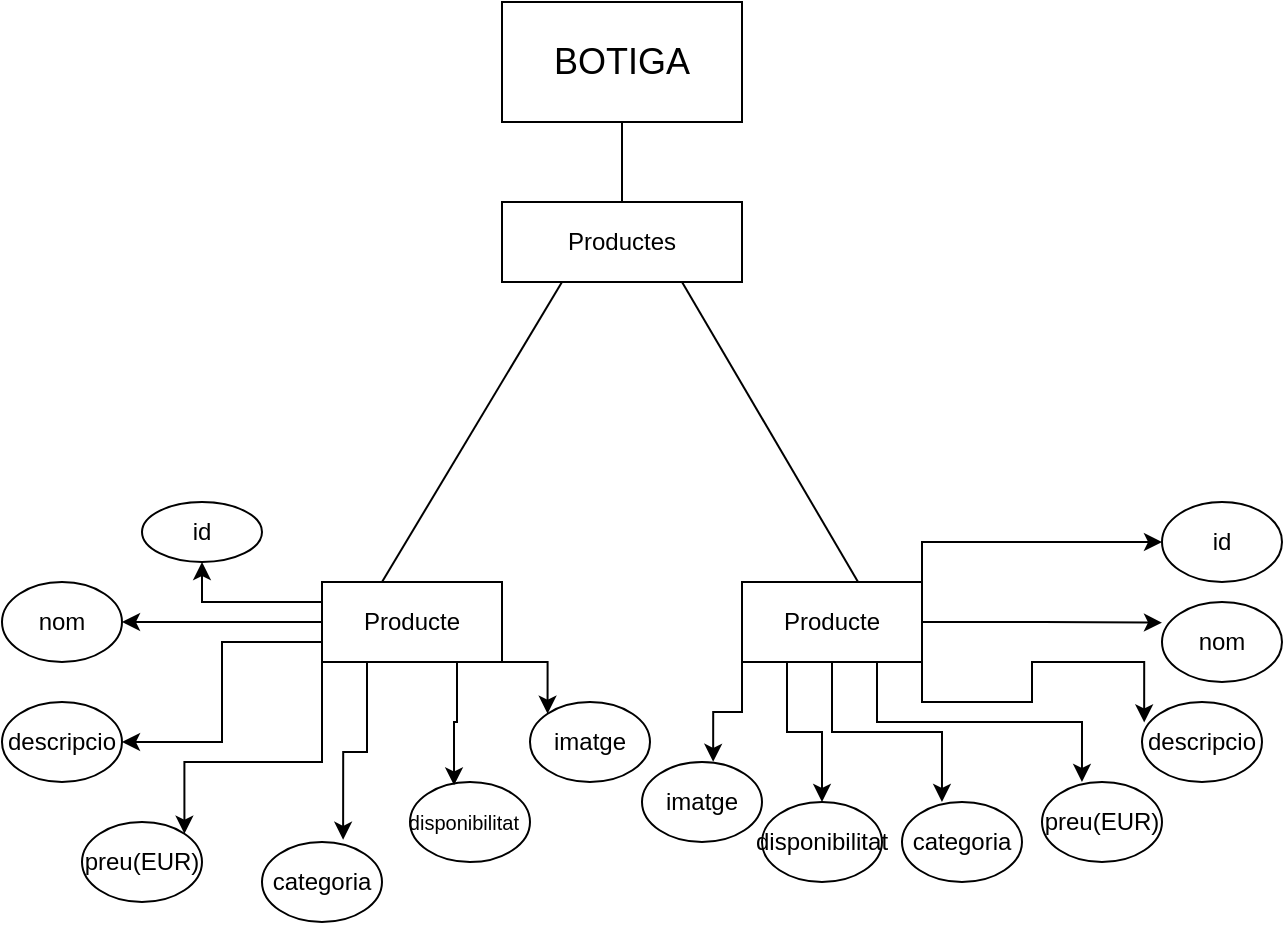 <mxfile version="25.0.3">
  <diagram name="Pàgina-1" id="hAaiWL8O3Lfu5CF8g0yK">
    <mxGraphModel grid="1" page="1" gridSize="10" guides="1" tooltips="1" connect="1" arrows="1" fold="1" pageScale="1" pageWidth="827" pageHeight="1169" math="0" shadow="0">
      <root>
        <mxCell id="0" />
        <mxCell id="1" parent="0" />
        <mxCell id="9uPXH_aq5Zh2jmq6GwF_-1" value="&lt;font style=&quot;font-size: 18px;&quot;&gt;BOTIGA&lt;/font&gt;" style="rounded=0;whiteSpace=wrap;html=1;" vertex="1" parent="1">
          <mxGeometry x="340" y="20" width="120" height="60" as="geometry" />
        </mxCell>
        <mxCell id="9uPXH_aq5Zh2jmq6GwF_-2" value="" style="endArrow=none;html=1;rounded=0;entryX=0.25;entryY=1;entryDx=0;entryDy=0;" edge="1" parent="1" target="9uPXH_aq5Zh2jmq6GwF_-7">
          <mxGeometry width="50" height="50" relative="1" as="geometry">
            <mxPoint x="280" y="310" as="sourcePoint" />
            <mxPoint x="370" y="220" as="targetPoint" />
          </mxGeometry>
        </mxCell>
        <mxCell id="9uPXH_aq5Zh2jmq6GwF_-3" value="" style="endArrow=none;html=1;rounded=0;entryX=0.75;entryY=1;entryDx=0;entryDy=0;" edge="1" parent="1" target="9uPXH_aq5Zh2jmq6GwF_-7">
          <mxGeometry width="50" height="50" relative="1" as="geometry">
            <mxPoint x="518.04" y="310" as="sourcePoint" />
            <mxPoint x="430.0" y="220.0" as="targetPoint" />
          </mxGeometry>
        </mxCell>
        <mxCell id="9uPXH_aq5Zh2jmq6GwF_-11" style="edgeStyle=orthogonalEdgeStyle;rounded=0;orthogonalLoop=1;jettySize=auto;html=1;exitX=0;exitY=0;exitDx=0;exitDy=0;entryX=0.5;entryY=1;entryDx=0;entryDy=0;" edge="1" parent="1" source="9uPXH_aq5Zh2jmq6GwF_-4" target="9uPXH_aq5Zh2jmq6GwF_-10">
          <mxGeometry relative="1" as="geometry">
            <Array as="points">
              <mxPoint x="250" y="320" />
              <mxPoint x="190" y="320" />
            </Array>
          </mxGeometry>
        </mxCell>
        <mxCell id="9uPXH_aq5Zh2jmq6GwF_-25" style="edgeStyle=orthogonalEdgeStyle;rounded=0;orthogonalLoop=1;jettySize=auto;html=1;exitX=0;exitY=0.5;exitDx=0;exitDy=0;entryX=1;entryY=0.5;entryDx=0;entryDy=0;" edge="1" parent="1" source="9uPXH_aq5Zh2jmq6GwF_-4" target="9uPXH_aq5Zh2jmq6GwF_-14">
          <mxGeometry relative="1" as="geometry" />
        </mxCell>
        <mxCell id="9uPXH_aq5Zh2jmq6GwF_-27" style="edgeStyle=orthogonalEdgeStyle;rounded=0;orthogonalLoop=1;jettySize=auto;html=1;exitX=0;exitY=0.75;exitDx=0;exitDy=0;entryX=1;entryY=0.5;entryDx=0;entryDy=0;" edge="1" parent="1" source="9uPXH_aq5Zh2jmq6GwF_-4" target="9uPXH_aq5Zh2jmq6GwF_-12">
          <mxGeometry relative="1" as="geometry" />
        </mxCell>
        <mxCell id="9uPXH_aq5Zh2jmq6GwF_-28" style="edgeStyle=orthogonalEdgeStyle;rounded=0;orthogonalLoop=1;jettySize=auto;html=1;exitX=0;exitY=1;exitDx=0;exitDy=0;entryX=1;entryY=0;entryDx=0;entryDy=0;" edge="1" parent="1" source="9uPXH_aq5Zh2jmq6GwF_-4" target="9uPXH_aq5Zh2jmq6GwF_-13">
          <mxGeometry relative="1" as="geometry">
            <Array as="points">
              <mxPoint x="250" y="400" />
              <mxPoint x="181" y="400" />
            </Array>
          </mxGeometry>
        </mxCell>
        <mxCell id="9uPXH_aq5Zh2jmq6GwF_-31" style="edgeStyle=orthogonalEdgeStyle;rounded=0;orthogonalLoop=1;jettySize=auto;html=1;exitX=1;exitY=1;exitDx=0;exitDy=0;entryX=0;entryY=0;entryDx=0;entryDy=0;" edge="1" parent="1" source="9uPXH_aq5Zh2jmq6GwF_-4" target="9uPXH_aq5Zh2jmq6GwF_-16">
          <mxGeometry relative="1" as="geometry" />
        </mxCell>
        <mxCell id="9uPXH_aq5Zh2jmq6GwF_-4" value="Producte" style="rounded=0;whiteSpace=wrap;html=1;" vertex="1" parent="1">
          <mxGeometry x="250" y="310" width="90" height="40" as="geometry" />
        </mxCell>
        <mxCell id="9uPXH_aq5Zh2jmq6GwF_-34" style="edgeStyle=orthogonalEdgeStyle;rounded=0;orthogonalLoop=1;jettySize=auto;html=1;exitX=0.25;exitY=1;exitDx=0;exitDy=0;entryX=0.5;entryY=0;entryDx=0;entryDy=0;" edge="1" parent="1" source="9uPXH_aq5Zh2jmq6GwF_-5" target="9uPXH_aq5Zh2jmq6GwF_-23">
          <mxGeometry relative="1" as="geometry" />
        </mxCell>
        <mxCell id="9uPXH_aq5Zh2jmq6GwF_-39" style="edgeStyle=orthogonalEdgeStyle;rounded=0;orthogonalLoop=1;jettySize=auto;html=1;exitX=1;exitY=0;exitDx=0;exitDy=0;entryX=0;entryY=0.5;entryDx=0;entryDy=0;" edge="1" parent="1" source="9uPXH_aq5Zh2jmq6GwF_-5" target="9uPXH_aq5Zh2jmq6GwF_-32">
          <mxGeometry relative="1" as="geometry" />
        </mxCell>
        <mxCell id="9uPXH_aq5Zh2jmq6GwF_-5" value="Producte" style="rounded=0;whiteSpace=wrap;html=1;" vertex="1" parent="1">
          <mxGeometry x="460" y="310" width="90" height="40" as="geometry" />
        </mxCell>
        <mxCell id="9uPXH_aq5Zh2jmq6GwF_-7" value="Productes" style="rounded=0;whiteSpace=wrap;html=1;" vertex="1" parent="1">
          <mxGeometry x="340" y="120" width="120" height="40" as="geometry" />
        </mxCell>
        <mxCell id="9uPXH_aq5Zh2jmq6GwF_-8" value="" style="endArrow=none;html=1;rounded=0;entryX=0.5;entryY=1;entryDx=0;entryDy=0;" edge="1" parent="1" target="9uPXH_aq5Zh2jmq6GwF_-1">
          <mxGeometry width="50" height="50" relative="1" as="geometry">
            <mxPoint x="400" y="120" as="sourcePoint" />
            <mxPoint x="399.5" y="80" as="targetPoint" />
          </mxGeometry>
        </mxCell>
        <mxCell id="9uPXH_aq5Zh2jmq6GwF_-10" value="id" style="ellipse;whiteSpace=wrap;html=1;" vertex="1" parent="1">
          <mxGeometry x="160" y="270" width="60" height="30" as="geometry" />
        </mxCell>
        <mxCell id="9uPXH_aq5Zh2jmq6GwF_-12" value="descripcio" style="ellipse;whiteSpace=wrap;html=1;" vertex="1" parent="1">
          <mxGeometry x="90" y="370" width="60" height="40" as="geometry" />
        </mxCell>
        <mxCell id="9uPXH_aq5Zh2jmq6GwF_-13" value="preu(EUR)" style="ellipse;whiteSpace=wrap;html=1;" vertex="1" parent="1">
          <mxGeometry x="130" y="430" width="60" height="40" as="geometry" />
        </mxCell>
        <mxCell id="9uPXH_aq5Zh2jmq6GwF_-14" value="nom" style="ellipse;whiteSpace=wrap;html=1;" vertex="1" parent="1">
          <mxGeometry x="90" y="310" width="60" height="40" as="geometry" />
        </mxCell>
        <mxCell id="9uPXH_aq5Zh2jmq6GwF_-15" value="categoria" style="ellipse;whiteSpace=wrap;html=1;" vertex="1" parent="1">
          <mxGeometry x="220" y="440" width="60" height="40" as="geometry" />
        </mxCell>
        <mxCell id="9uPXH_aq5Zh2jmq6GwF_-16" value="imatge" style="ellipse;whiteSpace=wrap;html=1;" vertex="1" parent="1">
          <mxGeometry x="354" y="370" width="60" height="40" as="geometry" />
        </mxCell>
        <mxCell id="9uPXH_aq5Zh2jmq6GwF_-17" value="&lt;font style=&quot;font-size: 10px;&quot;&gt;&amp;nbsp;disponibilitat&lt;span style=&quot;white-space: pre;&quot;&gt;&#x9;&lt;/span&gt;&lt;/font&gt;" style="ellipse;whiteSpace=wrap;html=1;" vertex="1" parent="1">
          <mxGeometry x="294" y="410" width="60" height="40" as="geometry" />
        </mxCell>
        <mxCell id="9uPXH_aq5Zh2jmq6GwF_-18" value="imatge" style="ellipse;whiteSpace=wrap;html=1;" vertex="1" parent="1">
          <mxGeometry x="410" y="400" width="60" height="40" as="geometry" />
        </mxCell>
        <mxCell id="9uPXH_aq5Zh2jmq6GwF_-20" value="nom" style="ellipse;whiteSpace=wrap;html=1;" vertex="1" parent="1">
          <mxGeometry x="670" y="320" width="60" height="40" as="geometry" />
        </mxCell>
        <mxCell id="9uPXH_aq5Zh2jmq6GwF_-21" value="preu(EUR)" style="ellipse;whiteSpace=wrap;html=1;" vertex="1" parent="1">
          <mxGeometry x="610" y="410" width="60" height="40" as="geometry" />
        </mxCell>
        <mxCell id="9uPXH_aq5Zh2jmq6GwF_-22" value="categoria" style="ellipse;whiteSpace=wrap;html=1;" vertex="1" parent="1">
          <mxGeometry x="540" y="420" width="60" height="40" as="geometry" />
        </mxCell>
        <mxCell id="9uPXH_aq5Zh2jmq6GwF_-23" value="disponibilitat" style="ellipse;whiteSpace=wrap;html=1;" vertex="1" parent="1">
          <mxGeometry x="470" y="420" width="60" height="40" as="geometry" />
        </mxCell>
        <mxCell id="9uPXH_aq5Zh2jmq6GwF_-24" value="descripcio" style="ellipse;whiteSpace=wrap;html=1;" vertex="1" parent="1">
          <mxGeometry x="660" y="370" width="60" height="40" as="geometry" />
        </mxCell>
        <mxCell id="9uPXH_aq5Zh2jmq6GwF_-29" style="edgeStyle=orthogonalEdgeStyle;rounded=0;orthogonalLoop=1;jettySize=auto;html=1;exitX=0.25;exitY=1;exitDx=0;exitDy=0;entryX=0.676;entryY=-0.028;entryDx=0;entryDy=0;entryPerimeter=0;" edge="1" parent="1" source="9uPXH_aq5Zh2jmq6GwF_-4" target="9uPXH_aq5Zh2jmq6GwF_-15">
          <mxGeometry relative="1" as="geometry" />
        </mxCell>
        <mxCell id="9uPXH_aq5Zh2jmq6GwF_-30" style="edgeStyle=orthogonalEdgeStyle;rounded=0;orthogonalLoop=1;jettySize=auto;html=1;exitX=0.75;exitY=1;exitDx=0;exitDy=0;entryX=0.367;entryY=0.042;entryDx=0;entryDy=0;entryPerimeter=0;" edge="1" parent="1" source="9uPXH_aq5Zh2jmq6GwF_-4" target="9uPXH_aq5Zh2jmq6GwF_-17">
          <mxGeometry relative="1" as="geometry" />
        </mxCell>
        <mxCell id="9uPXH_aq5Zh2jmq6GwF_-32" value="id" style="ellipse;whiteSpace=wrap;html=1;" vertex="1" parent="1">
          <mxGeometry x="670" y="270" width="60" height="40" as="geometry" />
        </mxCell>
        <mxCell id="9uPXH_aq5Zh2jmq6GwF_-33" style="edgeStyle=orthogonalEdgeStyle;rounded=0;orthogonalLoop=1;jettySize=auto;html=1;exitX=0;exitY=1;exitDx=0;exitDy=0;entryX=0.593;entryY=-0.002;entryDx=0;entryDy=0;entryPerimeter=0;" edge="1" parent="1" source="9uPXH_aq5Zh2jmq6GwF_-5" target="9uPXH_aq5Zh2jmq6GwF_-18">
          <mxGeometry relative="1" as="geometry" />
        </mxCell>
        <mxCell id="9uPXH_aq5Zh2jmq6GwF_-35" style="edgeStyle=orthogonalEdgeStyle;rounded=0;orthogonalLoop=1;jettySize=auto;html=1;exitX=0.5;exitY=1;exitDx=0;exitDy=0;entryX=0.333;entryY=0;entryDx=0;entryDy=0;entryPerimeter=0;" edge="1" parent="1" source="9uPXH_aq5Zh2jmq6GwF_-5" target="9uPXH_aq5Zh2jmq6GwF_-22">
          <mxGeometry relative="1" as="geometry" />
        </mxCell>
        <mxCell id="9uPXH_aq5Zh2jmq6GwF_-36" style="edgeStyle=orthogonalEdgeStyle;rounded=0;orthogonalLoop=1;jettySize=auto;html=1;exitX=0.75;exitY=1;exitDx=0;exitDy=0;entryX=0.333;entryY=0;entryDx=0;entryDy=0;entryPerimeter=0;" edge="1" parent="1" source="9uPXH_aq5Zh2jmq6GwF_-5" target="9uPXH_aq5Zh2jmq6GwF_-21">
          <mxGeometry relative="1" as="geometry" />
        </mxCell>
        <mxCell id="9uPXH_aq5Zh2jmq6GwF_-37" style="edgeStyle=orthogonalEdgeStyle;rounded=0;orthogonalLoop=1;jettySize=auto;html=1;exitX=1;exitY=1;exitDx=0;exitDy=0;entryX=0.018;entryY=0.255;entryDx=0;entryDy=0;entryPerimeter=0;" edge="1" parent="1" source="9uPXH_aq5Zh2jmq6GwF_-5" target="9uPXH_aq5Zh2jmq6GwF_-24">
          <mxGeometry relative="1" as="geometry" />
        </mxCell>
        <mxCell id="9uPXH_aq5Zh2jmq6GwF_-38" style="edgeStyle=orthogonalEdgeStyle;rounded=0;orthogonalLoop=1;jettySize=auto;html=1;exitX=1;exitY=0.5;exitDx=0;exitDy=0;entryX=0;entryY=0.258;entryDx=0;entryDy=0;entryPerimeter=0;" edge="1" parent="1" source="9uPXH_aq5Zh2jmq6GwF_-5" target="9uPXH_aq5Zh2jmq6GwF_-20">
          <mxGeometry relative="1" as="geometry" />
        </mxCell>
      </root>
    </mxGraphModel>
  </diagram>
</mxfile>
